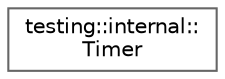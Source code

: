 digraph "Graphical Class Hierarchy"
{
 // LATEX_PDF_SIZE
  bgcolor="transparent";
  edge [fontname=Helvetica,fontsize=10,labelfontname=Helvetica,labelfontsize=10];
  node [fontname=Helvetica,fontsize=10,shape=box,height=0.2,width=0.4];
  rankdir="LR";
  Node0 [id="Node000000",label="testing::internal::\lTimer",height=0.2,width=0.4,color="grey40", fillcolor="white", style="filled",URL="$classtesting_1_1internal_1_1_timer.html",tooltip=" "];
}
